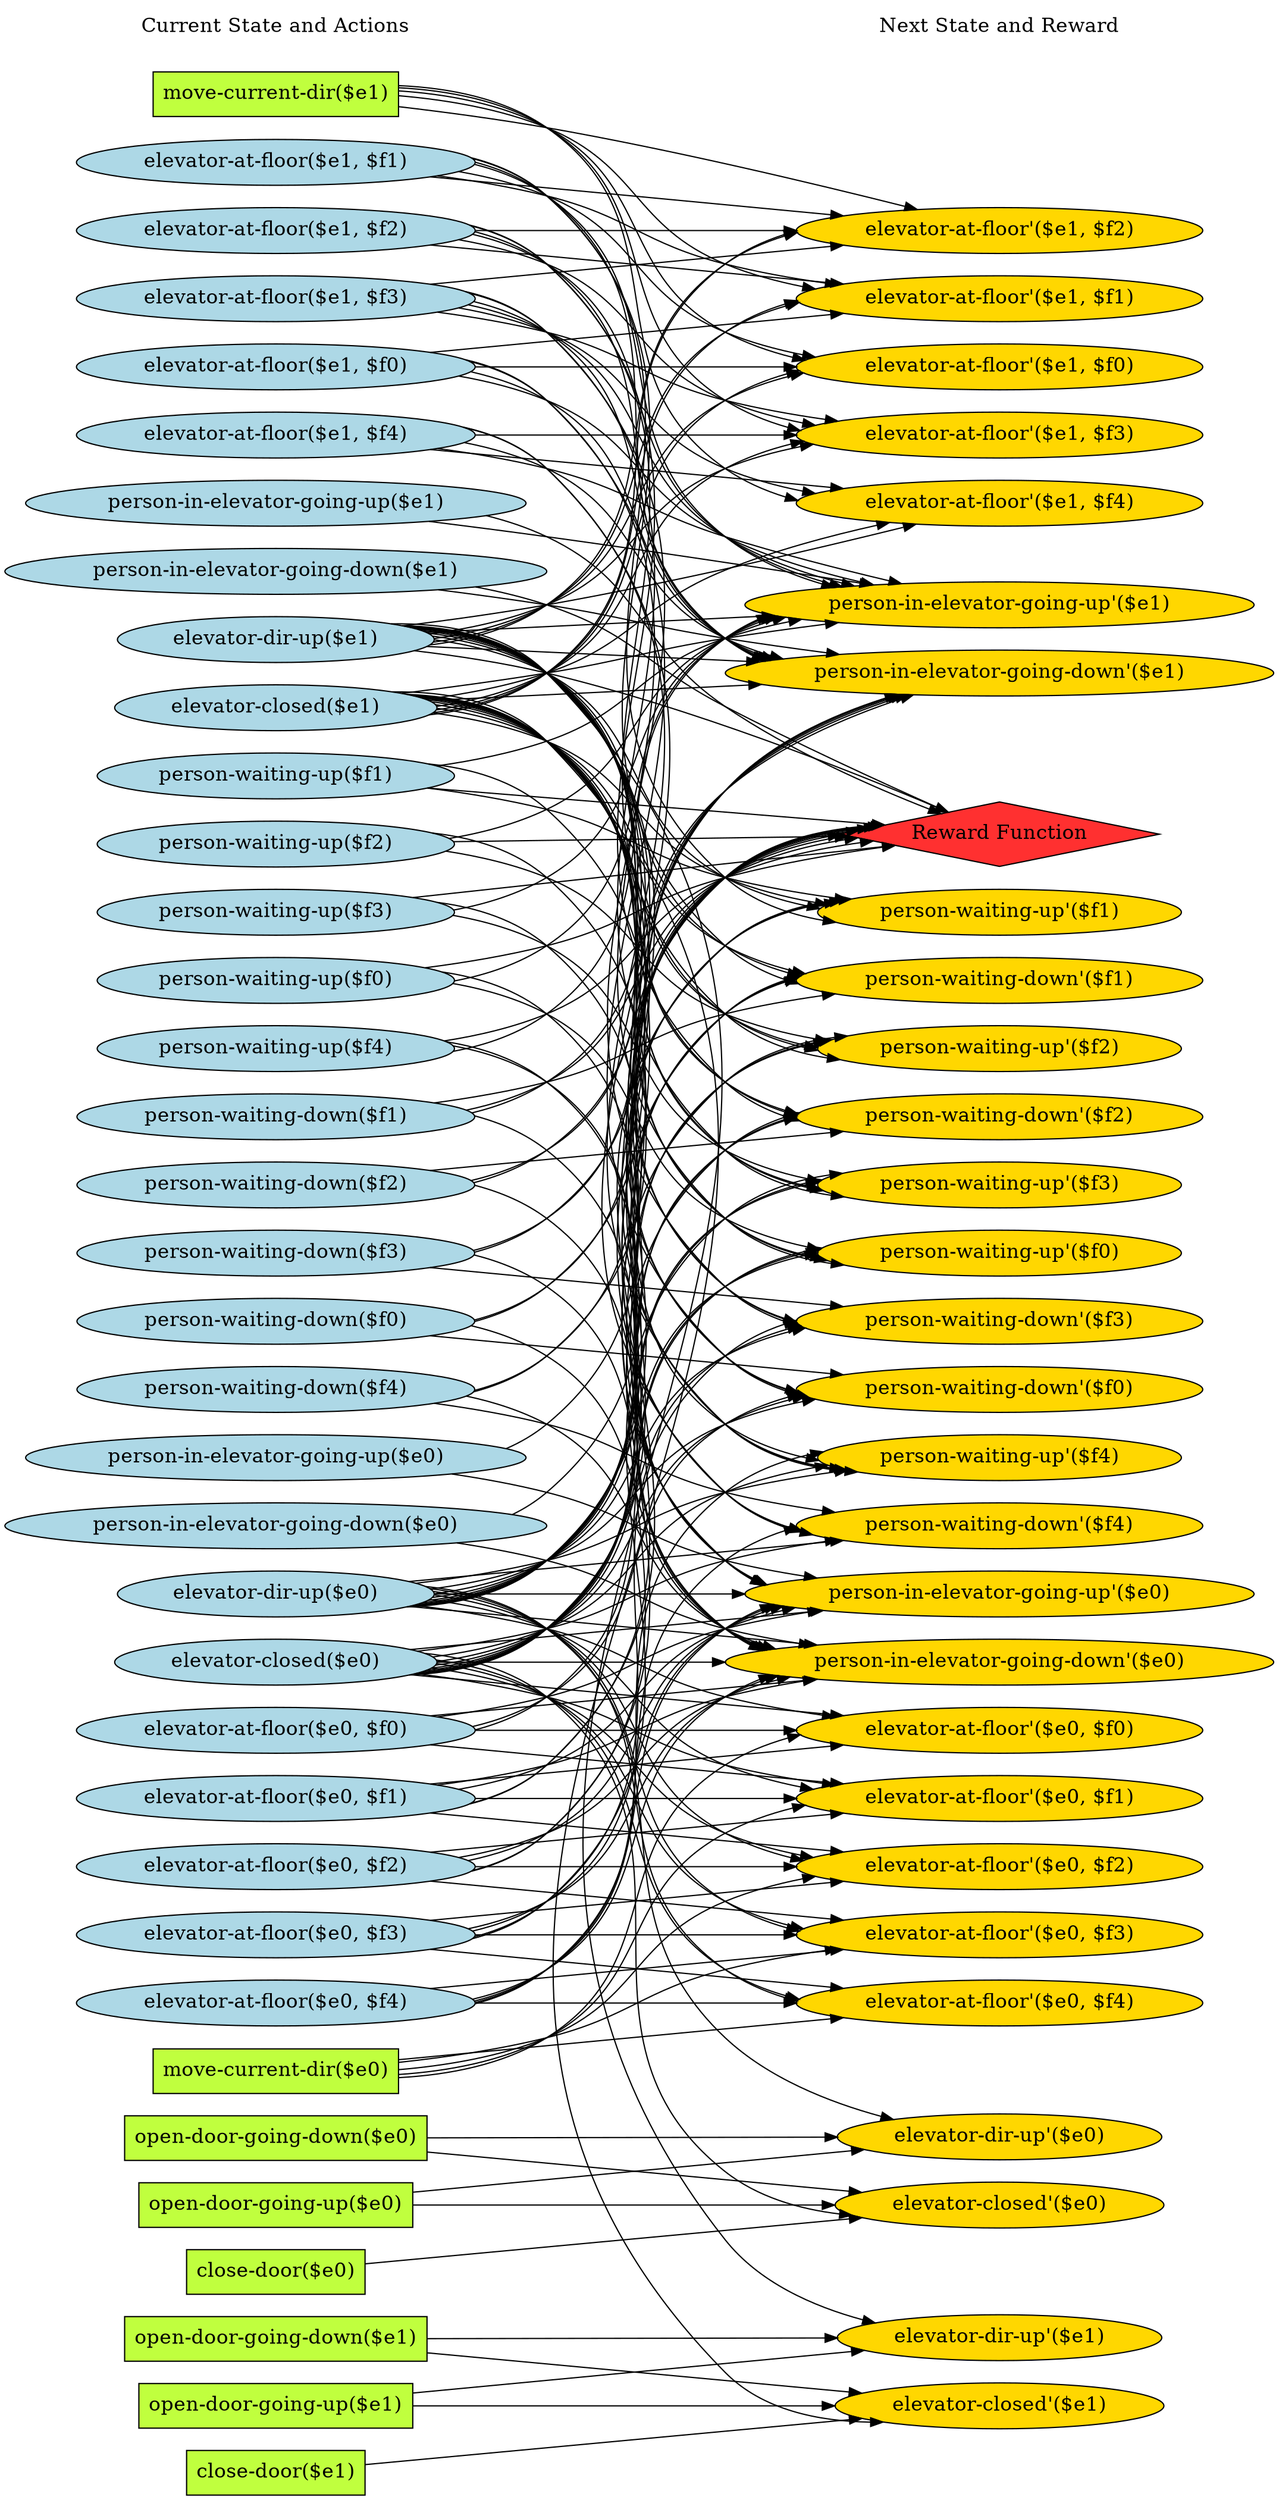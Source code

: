 digraph G {
	graph [bb="0,0,858.18,2007",
		fontname=Helvetica,
		fontsize=16,
		rankdir=LR,
		ranksep=2.00,
		ratio=auto,
		size=600
	];
	node [fontsize=16,
		label="\N"
	];
	{
		graph [rank=same];
		"elevator-at-floor($e1, $f3)"		 [color=black,
			fillcolor=lightblue,
			height=0.51069,
			pos="177.48,1771",
			shape=ellipse,
			style=filled,
			width=3.6141];
		"person-waiting-up($f0)"		 [color=black,
			fillcolor=lightblue,
			height=0.51069,
			pos="177.48,1221",
			shape=ellipse,
			style=filled,
			width=3.2802];
		"person-waiting-down($f1)"		 [color=black,
			fillcolor=lightblue,
			height=0.51069,
			pos="177.48,1111",
			shape=ellipse,
			style=filled,
			width=3.6534];
		"person-in-elevator-going-up($e1)"		 [color=black,
			fillcolor=lightblue,
			height=0.51069,
			pos="177.48,1606",
			shape=ellipse,
			style=filled,
			width=4.5569];
		"close-door($e1)"		 [color=black,
			fillcolor=olivedrab1,
			height=0.5,
			pos="177.48,18",
			shape=box,
			style=filled,
			width=1.6389];
		"elevator-at-floor($e0, $f1)"		 [color=black,
			fillcolor=lightblue,
			height=0.51069,
			pos="177.48,561",
			shape=ellipse,
			style=filled,
			width=3.6141];
		"person-waiting-up($f4)"		 [color=black,
			fillcolor=lightblue,
			height=0.51069,
			pos="177.48,1166",
			shape=ellipse,
			style=filled,
			width=3.2802];
		"elevator-at-floor($e1, $f2)"		 [color=black,
			fillcolor=lightblue,
			height=0.51069,
			pos="177.48,1826",
			shape=ellipse,
			style=filled,
			width=3.6141];
		"person-waiting-down($f4)"		 [color=black,
			fillcolor=lightblue,
			height=0.51069,
			pos="177.48,891",
			shape=ellipse,
			style=filled,
			width=3.6534];
		"person-waiting-down($f0)"		 [color=black,
			fillcolor=lightblue,
			height=0.51069,
			pos="177.48,946",
			shape=ellipse,
			style=filled,
			width=3.6534];
		"open-door-going-down($e1)"		 [color=black,
			fillcolor=olivedrab1,
			height=0.5,
			pos="177.48,126",
			shape=box,
			style=filled,
			width=2.7917];
		"person-in-elevator-going-down($e0)"		 [color=black,
			fillcolor=lightblue,
			height=0.51069,
			pos="177.48,781",
			shape=ellipse,
			style=filled,
			width=4.9301];
		"close-door($e0)"		 [color=black,
			fillcolor=olivedrab1,
			height=0.5,
			pos="177.48,180",
			shape=box,
			style=filled,
			width=1.6389];
		"elevator-at-floor($e0, $f0)"		 [color=black,
			fillcolor=lightblue,
			height=0.51069,
			pos="177.48,616",
			shape=ellipse,
			style=filled,
			width=3.6141];
		"elevator-at-floor($e0, $f4)"		 [color=black,
			fillcolor=lightblue,
			height=0.51069,
			pos="177.48,396",
			shape=ellipse,
			style=filled,
			width=3.6141];
		"person-waiting-up($f3)"		 [color=black,
			fillcolor=lightblue,
			height=0.51069,
			pos="177.48,1276",
			shape=ellipse,
			style=filled,
			width=3.2802];
		"elevator-at-floor($e1, $f1)"		 [color=black,
			fillcolor=lightblue,
			height=0.51069,
			pos="177.48,1881",
			shape=ellipse,
			style=filled,
			width=3.6141];
		"elevator-dir-up($e1)"		 [color=black,
			fillcolor=lightblue,
			height=0.51069,
			pos="177.48,1496",
			shape=ellipse,
			style=filled,
			width=2.8677];
		"person-waiting-down($f3)"		 [color=black,
			fillcolor=lightblue,
			height=0.51069,
			pos="177.48,1001",
			shape=ellipse,
			style=filled,
			width=3.6534];
		"Current State and Actions"		 [color=black,
			fillcolor=white,
			height=0.5,
			pos="177.48,1989",
			shape=plaintext,
			style=bold,
			width=2.5139];
		"move-current-dir($e1)"		 [color=black,
			fillcolor=olivedrab1,
			height=0.5,
			pos="177.48,1935",
			shape=box,
			style=filled,
			width=2.2222];
		"open-door-going-down($e0)"		 [color=black,
			fillcolor=olivedrab1,
			height=0.5,
			pos="177.48,288",
			shape=box,
			style=filled,
			width=2.7917];
		"person-in-elevator-going-down($e1)"		 [color=black,
			fillcolor=lightblue,
			height=0.51069,
			pos="177.48,1551",
			shape=ellipse,
			style=filled,
			width=4.9301];
		"elevator-closed($e0)"		 [color=black,
			fillcolor=lightblue,
			height=0.51069,
			pos="177.48,671",
			shape=ellipse,
			style=filled,
			width=2.8874];
		"open-door-going-up($e0)"		 [color=black,
			fillcolor=olivedrab1,
			height=0.5,
			pos="177.48,234",
			shape=box,
			style=filled,
			width=2.5278];
		"elevator-at-floor($e0, $f3)"		 [color=black,
			fillcolor=lightblue,
			height=0.51069,
			pos="177.48,451",
			shape=ellipse,
			style=filled,
			width=3.6141];
		"person-waiting-up($f2)"		 [color=black,
			fillcolor=lightblue,
			height=0.51069,
			pos="177.48,1331",
			shape=ellipse,
			style=filled,
			width=3.2802];
		"elevator-at-floor($e1, $f4)"		 [color=black,
			fillcolor=lightblue,
			height=0.51069,
			pos="177.48,1661",
			shape=ellipse,
			style=filled,
			width=3.6141];
		"person-waiting-down($f2)"		 [color=black,
			fillcolor=lightblue,
			height=0.51069,
			pos="177.48,1056",
			shape=ellipse,
			style=filled,
			width=3.6534];
		"elevator-dir-up($e0)"		 [color=black,
			fillcolor=lightblue,
			height=0.51069,
			pos="177.48,726",
			shape=ellipse,
			style=filled,
			width=2.8677];
		"move-current-dir($e0)"		 [color=black,
			fillcolor=olivedrab1,
			height=0.5,
			pos="177.48,342",
			shape=box,
			style=filled,
			width=2.2222];
		"elevator-at-floor($e1, $f0)"		 [color=black,
			fillcolor=lightblue,
			height=0.51069,
			pos="177.48,1716",
			shape=ellipse,
			style=filled,
			width=3.6141];
		"person-in-elevator-going-up($e0)"		 [color=black,
			fillcolor=lightblue,
			height=0.51069,
			pos="177.48,836",
			shape=ellipse,
			style=filled,
			width=4.5569];
		"open-door-going-up($e1)"		 [color=black,
			fillcolor=olivedrab1,
			height=0.5,
			pos="177.48,72",
			shape=box,
			style=filled,
			width=2.5278];
		"elevator-closed($e1)"		 [color=black,
			fillcolor=lightblue,
			height=0.51069,
			pos="177.48,1441",
			shape=ellipse,
			style=filled,
			width=2.8874];
		"elevator-at-floor($e0, $f2)"		 [color=black,
			fillcolor=lightblue,
			height=0.51069,
			pos="177.48,506",
			shape=ellipse,
			style=filled,
			width=3.6141];
		"person-waiting-up($f1)"		 [color=black,
			fillcolor=lightblue,
			height=0.51069,
			pos="177.48,1386",
			shape=ellipse,
			style=filled,
			width=3.2802];
	}
	{
		graph [rank=same];
		"elevator-at-floor'($e0, $f2)"		 [color=black,
			fillcolor=gold1,
			height=0.51069,
			pos="678.57,506",
			shape=ellipse,
			style=filled,
			width=3.673];
		"person-waiting-up'($f2)"		 [color=black,
			fillcolor=gold1,
			height=0.51069,
			pos="678.57,1166",
			shape=ellipse,
			style=filled,
			width=3.3391];
		"person-waiting-down'($f1)"		 [color=black,
			fillcolor=gold1,
			height=0.51069,
			pos="678.57,1221",
			shape=ellipse,
			style=filled,
			width=3.7123];
		"elevator-closed'($e0)"		 [color=black,
			fillcolor=gold1,
			height=0.51069,
			pos="678.57,234",
			shape=ellipse,
			style=filled,
			width=2.9463];
		"Next State and Reward"		 [color=black,
			fillcolor=white,
			height=0.5,
			pos="678.57,1989",
			shape=plaintext,
			style=bold,
			width=2.25];
		"Reward Function"		 [color=black,
			fillcolor=firebrick1,
			height=0.72222,
			pos="678.57,1338",
			shape=diamond,
			style=filled,
			width=3.5278];
		"elevator-at-floor'($e1, $f3)"		 [color=black,
			fillcolor=gold1,
			height=0.51069,
			pos="678.57,1661",
			shape=ellipse,
			style=filled,
			width=3.673];
		"person-in-elevator-going-down'($e1)"		 [color=black,
			fillcolor=gold1,
			height=0.51069,
			pos="678.57,1469",
			shape=ellipse,
			style=filled,
			width=4.989];
		"elevator-at-floor'($e0, $f1)"		 [color=black,
			fillcolor=gold1,
			height=0.51069,
			pos="678.57,561",
			shape=ellipse,
			style=filled,
			width=3.673];
		"person-waiting-down'($f2)"		 [color=black,
			fillcolor=gold1,
			height=0.51069,
			pos="678.57,1111",
			shape=ellipse,
			style=filled,
			width=3.7123];
		"person-waiting-up'($f1)"		 [color=black,
			fillcolor=gold1,
			height=0.51069,
			pos="678.57,1276",
			shape=ellipse,
			style=filled,
			width=3.3391];
		"elevator-dir-up'($e0)"		 [color=black,
			fillcolor=gold1,
			height=0.51069,
			pos="678.57,289",
			shape=ellipse,
			style=filled,
			width=2.9266];
		"elevator-closed'($e1)"		 [color=black,
			fillcolor=gold1,
			height=0.51069,
			pos="678.57,72",
			shape=ellipse,
			style=filled,
			width=2.9463];
		"person-in-elevator-going-up'($e0)"		 [color=black,
			fillcolor=gold1,
			height=0.51069,
			pos="678.57,726",
			shape=ellipse,
			style=filled,
			width=4.6158];
		"elevator-at-floor'($e1, $f0)"		 [color=black,
			fillcolor=gold1,
			height=0.51069,
			pos="678.57,1716",
			shape=ellipse,
			style=filled,
			width=3.673];
		"elevator-at-floor'($e1, $f4)"		 [color=black,
			fillcolor=gold1,
			height=0.51069,
			pos="678.57,1606",
			shape=ellipse,
			style=filled,
			width=3.673];
		"elevator-at-floor'($e0, $f0)"		 [color=black,
			fillcolor=gold1,
			height=0.51069,
			pos="678.57,616",
			shape=ellipse,
			style=filled,
			width=3.673];
		"elevator-at-floor'($e0, $f4)"		 [color=black,
			fillcolor=gold1,
			height=0.51069,
			pos="678.57,396",
			shape=ellipse,
			style=filled,
			width=3.673];
		"person-waiting-up'($f0)"		 [color=black,
			fillcolor=gold1,
			height=0.51069,
			pos="678.57,1001",
			shape=ellipse,
			style=filled,
			width=3.3391];
		"elevator-dir-up'($e1)"		 [color=black,
			fillcolor=gold1,
			height=0.51069,
			pos="678.57,127",
			shape=ellipse,
			style=filled,
			width=2.9266];
		"person-waiting-down'($f3)"		 [color=black,
			fillcolor=gold1,
			height=0.51069,
			pos="678.57,946",
			shape=ellipse,
			style=filled,
			width=3.7123];
		"person-waiting-up'($f4)"		 [color=black,
			fillcolor=gold1,
			height=0.51069,
			pos="678.57,836",
			shape=ellipse,
			style=filled,
			width=3.3391];
		"person-in-elevator-going-up'($e1)"		 [color=black,
			fillcolor=gold1,
			height=0.51069,
			pos="678.57,1524",
			shape=ellipse,
			style=filled,
			width=4.6158];
		"elevator-at-floor'($e1, $f1)"		 [color=black,
			fillcolor=gold1,
			height=0.51069,
			pos="678.57,1771",
			shape=ellipse,
			style=filled,
			width=3.673];
		"elevator-at-floor'($e0, $f3)"		 [color=black,
			fillcolor=gold1,
			height=0.51069,
			pos="678.57,451",
			shape=ellipse,
			style=filled,
			width=3.673];
		"person-waiting-down'($f0)"		 [color=black,
			fillcolor=gold1,
			height=0.51069,
			pos="678.57,891",
			shape=ellipse,
			style=filled,
			width=3.7123];
		"person-waiting-up'($f3)"		 [color=black,
			fillcolor=gold1,
			height=0.51069,
			pos="678.57,1056",
			shape=ellipse,
			style=filled,
			width=3.3391];
		"person-waiting-down'($f4)"		 [color=black,
			fillcolor=gold1,
			height=0.51069,
			pos="678.57,781",
			shape=ellipse,
			style=filled,
			width=3.7123];
		"elevator-at-floor'($e1, $f2)"		 [color=black,
			fillcolor=gold1,
			height=0.51069,
			pos="678.57,1826",
			shape=ellipse,
			style=filled,
			width=3.673];
		"person-in-elevator-going-down'($e0)"		 [color=black,
			fillcolor=gold1,
			height=0.51069,
			pos="678.57,671",
			shape=ellipse,
			style=filled,
			width=4.989];
	}
	"elevator-at-floor($e1, $f3)" -> "elevator-at-floor'($e1, $f3)"	 [color=black,
		pos="e,577.63,1673 276.77,1759 302.44,1754.9 329.92,1749.6 354.97,1743 421.06,1725.6 432.86,1706.4 498.97,1689 520.91,1683.2 544.71,1678.5 \
567.56,1674.6",
		style=solid];
	"elevator-at-floor($e1, $f3)" -> "person-in-elevator-going-down'($e1)"	 [color=black,
		pos="e,533.29,1479.9 302.48,1765.6 321.14,1760.9 339.34,1753.7 354.97,1743 459.58,1671.5 394.29,1568.4 498.97,1497 506.68,1491.7 515.01,\
1487.3 523.72,1483.6",
		style=solid];
	"elevator-at-floor($e1, $f3)" -> "elevator-at-floor'($e1, $f4)"	 [color=black,
		pos="e,563.75,1615.3 290.49,1761.7 312.42,1757.5 334.85,1751.6 354.97,1743 428.82,1711.5 425.09,1665.4 498.97,1634 516.19,1626.7 535.07,\
1621.3 553.91,1617.2",
		style=solid];
	"elevator-at-floor($e1, $f3)" -> "person-waiting-down'($f3)"	 [color=black,
		pos="e,545.31,947.72 307.41,1769.6 325.12,1764.3 341.74,1755.9 354.97,1743 604.23,1500.6 249.48,1216.2 498.97,974 509.49,963.79 522.12,\
956.37 535.74,951.06",
		style=solid];
	"elevator-at-floor($e1, $f3)" -> "person-in-elevator-going-up'($e1)"	 [color=black,
		pos="e,592.95,1539.9 297.12,1763.8 317.24,1759.3 337.31,1752.7 354.97,1743 439.92,1696.2 417.54,1631.7 498.97,1579 524.18,1562.7 554.52,\
1551 582.98,1542.7",
		style=solid];
	"elevator-at-floor($e1, $f3)" -> "person-waiting-up'($f3)"	 [color=black,
		pos="e,558.44,1054.7 307.07,1769.2 324.83,1764 341.54,1755.7 354.97,1743 572.99,1537.2 280.75,1289.6 498.97,1084 512.88,1070.9 530.27,\
1062.4 548.71,1057.2",
		style=solid];
	"elevator-at-floor($e1, $f3)" -> "elevator-at-floor'($e1, $f2)"	 [color=black,
		pos="e,574.22,1814.6 280.69,1782.3 363.12,1791.3 478.98,1804.1 564.24,1813.5",
		style=solid];
	"person-waiting-up($f0)" -> "Reward Function"	 [pos="e,606.1,1326.8 271.73,1232.2 298.81,1236.4 328.27,1242 354.97,1249 421.06,1266.4 433.21,1284.4 498.97,1303 530.24,1311.9 565.22,\
1319.3 595.88,1324.9"];
	"person-waiting-up($f0)" -> "person-in-elevator-going-up'($e0)"	 [color=black,
		pos="e,531.55,734.61 295.96,1220.5 317.46,1215.7 338.32,1207.2 354.97,1193 511.28,1059.8 342.53,887.02 498.97,754 506.08,747.95 513.95,\
742.93 522.31,738.78",
		style=solid];
	"person-waiting-up($f0)" -> "person-waiting-up'($f0)"	 [color=black,
		pos="e,564.09,1006.7 290.16,1215.2 312.58,1210.8 335.27,1203.9 354.97,1193 439.92,1146.2 413.98,1075.7 498.97,1029 515.83,1019.7 534.86,\
1013.3 554.05,1008.9",
		style=solid];
	"person-waiting-up($f0)" -> "person-in-elevator-going-up'($e1)"	 [color=black,
		pos="e,536.9,1514.4 293.76,1224.3 315.43,1229 336.92,1236.6 354.97,1249 459.83,1320.8 394.04,1424.3 498.97,1496 507.71,1502 517.24,1506.9 \
527.22,1510.8",
		style=solid];
	"person-waiting-down($f1)" -> "person-waiting-down'($f1)"	 [color=black,
		pos="e,577.17,1208.9 277.23,1123.1 302.77,1127.2 330.07,1132.4 354.97,1139 421.06,1156.4 432.86,1175.6 498.97,1193 520.78,1198.7 544.42,\
1203.5 567.15,1207.3",
		style=solid];
	"person-waiting-down($f1)" -> "Reward Function"	 [pos="e,583.54,1331.3 298.05,1118.5 317.86,1122.9 337.58,1129.4 354.97,1139 439.92,1185.8 414.88,1254.6 498.97,1303 521.46,1315.9 547.89,\
1324.2 573.43,1329.4"];
	"person-waiting-down($f1)" -> "person-in-elevator-going-down'($e1)"	 [color=black,
		pos="e,629.27,1451.2 302.74,1116.8 321.26,1121.5 339.35,1128.6 354.97,1139 456.56,1206.8 410.13,1289.2 498.97,1373 533.91,1406 582.34,\
1431.1 619.95,1447.3",
		style=solid];
	"person-waiting-down($f1)" -> "person-in-elevator-going-down'($e0)"	 [color=black,
		pos="e,528.85,681.31 306.43,1107.2 324.06,1102.2 340.91,1094.5 354.97,1083 496.16,967.73 357.67,814.14 498.97,699 505.3,693.84 512.19,\
689.44 519.45,685.7",
		style=solid];
	"person-in-elevator-going-up($e1)" -> "Reward Function"	 [pos="e,640.46,1356.4 307.57,1594.8 324,1590.7 340.21,1585.3 354.97,1578 433.96,1539.1 428.47,1494.7 498.97,1442 541.35,1410.3 594.19,\
1380.6 631.36,1361.1"];
	"person-in-elevator-going-up($e1)" -> "person-in-elevator-going-up'($e1)"	 [color=black,
		pos="e,586.87,1539.4 273.76,1591 300.08,1586.9 328.64,1582.3 354.97,1578 429.32,1565.9 513.24,1551.8 576.84,1541.1",
		style=solid];
	"close-door($e1)" -> "elevator-closed'($e1)"	 [color=black,
		pos="e,588.19,62.329 236.71,24.3 320.45,33.36 476.02,50.192 578.16,61.244",
		style=solid];
	"elevator-at-floor($e0, $f1)" -> "elevator-at-floor'($e0, $f2)"	 [color=black,
		pos="e,574.22,517.39 280.69,549.74 363.12,540.65 478.98,527.89 564.24,518.49",
		style=solid];
	"elevator-at-floor($e0, $f1)" -> "person-waiting-down'($f1)"	 [color=black,
		pos="e,545.85,1218.7 306.86,563 324.64,568.23 341.42,576.46 354.97,589 557.44,776.51 296.32,1005.7 498.97,1193 509.74,1203 522.52,1210.2 \
536.23,1215.4",
		style=solid];
	"elevator-at-floor($e0, $f1)" -> "elevator-at-floor'($e0, $f1)"	 [color=black,
		pos="e,546.33,561 307.66,561 377.73,561 464.44,561 536.3,561",
		style=solid];
	"elevator-at-floor($e0, $f1)" -> "person-waiting-up'($f1)"	 [color=black,
		pos="e,558.44,1277.3 307.07,562.77 324.83,568.04 341.54,576.33 354.97,589 572.99,794.78 280.75,1042.4 498.97,1248 512.88,1261.1 530.27,\
1269.6 548.71,1274.8",
		style=solid];
	"elevator-at-floor($e0, $f1)" -> "person-in-elevator-going-up'($e0)"	 [color=black,
		pos="e,550.96,714.12 290.49,570.3 312.42,574.46 334.85,580.43 354.97,589 428.82,620.45 425.09,666.62 498.97,698 512.23,703.63 526.48,\
708.15 540.93,711.76",
		style=solid];
	"elevator-at-floor($e0, $f1)" -> "elevator-at-floor'($e0, $f0)"	 [color=black,
		pos="e,574.22,604.61 280.69,572.26 363.12,581.35 478.98,594.11 564.24,603.51",
		style=solid];
	"elevator-at-floor($e0, $f1)" -> "person-in-elevator-going-down'($e0)"	 [color=black,
		pos="e,563.95,656.74 276.77,573 302.44,577.11 329.92,582.39 354.97,589 421.06,606.44 432.86,625.62 498.97,643 516.59,647.63 535.41,651.61 \
553.97,654.98",
		style=solid];
	"person-waiting-up($f4)" -> "Reward Function"	 [pos="e,592.92,1329.5 283.97,1174.1 307.95,1178.3 332.85,1184.6 354.97,1194 428.82,1225.5 425.7,1270.2 498.97,1303 525.04,1314.7 554.97,\
1322.5 582.78,1327.7"];
	"person-waiting-up($f4)" -> "person-in-elevator-going-up'($e0)"	 [color=black,
		pos="e,532.35,734.87 295.5,1165 317.03,1160.2 338.03,1151.8 354.97,1138 496.16,1022.7 357.67,869.14 498.97,754 506.29,748.03 514.37,743.08 \
522.91,738.98",
		style=solid];
	"person-waiting-up($f4)" -> "person-waiting-up'($f4)"	 [color=black,
		pos="e,559.55,838.71 294.65,1163.2 316.13,1158.5 337.32,1150.7 354.97,1138 466.76,1057.8 387.1,944.07 498.97,864 514,853.24 531.58,845.95 \
549.73,841.1",
		style=solid];
	"person-waiting-up($f4)" -> "person-in-elevator-going-up'($e1)"	 [color=black,
		pos="e,534.41,1514.7 295.05,1168.3 316.49,1173 337.57,1181 354.97,1194 474.1,1283 379.76,1407.1 498.97,1496 506.99,1502 515.78,1506.9 \
525.03,1510.9",
		style=solid];
	"elevator-at-floor($e1, $f2)" -> "person-waiting-up'($f2)"	 [color=black,
		pos="e,558.2,1165 306.86,1824 324.64,1818.8 341.42,1810.5 354.97,1798 557.44,1610.5 296.32,1381.3 498.97,1194 512.84,1181.2 530.06,1172.8 \
548.29,1167.6",
		style=solid];
	"elevator-at-floor($e1, $f2)" -> "elevator-at-floor'($e1, $f3)"	 [color=black,
		pos="e,563.75,1670.3 290.49,1816.7 312.42,1812.5 334.85,1806.6 354.97,1798 428.82,1766.5 425.09,1720.4 498.97,1689 516.19,1681.7 535.07,\
1676.3 553.91,1672.2",
		style=solid];
	"elevator-at-floor($e1, $f2)" -> "person-in-elevator-going-down'($e1)"	 [color=black,
		pos="e,530.86,1479.7 304.19,1821.5 322.43,1816.6 340.05,1809.1 354.97,1798 473.83,1709.3 380.02,1585.6 498.97,1497 506.01,1491.8 513.64,\
1487.3 521.66,1483.6",
		style=solid];
	"elevator-at-floor($e1, $f2)" -> "person-waiting-down'($f2)"	 [color=black,
		pos="e,545.64,1113.1 307.07,1824.2 324.83,1819 341.54,1810.7 354.97,1798 572.99,1592.2 280.75,1344.6 498.97,1139 509.64,1128.9 522.37,\
1121.6 536.04,1116.4",
		style=solid];
	"elevator-at-floor($e1, $f2)" -> "person-in-elevator-going-up'($e1)"	 [color=black,
		pos="e,586.05,1539.3 301.09,1820.1 320.12,1815.5 338.81,1808.4 354.97,1798 452.84,1734.8 405.81,1648.9 498.97,1579 521.5,1562.1 549.3,\
1550.3 576.19,1542.2",
		style=solid];
	"elevator-at-floor($e1, $f2)" -> "elevator-at-floor'($e1, $f1)"	 [color=black,
		pos="e,574.22,1782.4 280.69,1814.7 363.12,1805.7 478.98,1792.9 564.24,1783.5",
		style=solid];
	"elevator-at-floor($e1, $f2)" -> "elevator-at-floor'($e1, $f2)"	 [color=black,
		pos="e,546.33,1826 307.66,1826 377.73,1826 464.44,1826 536.3,1826",
		style=solid];
	"person-waiting-down($f4)" -> "Reward Function"	 [pos="e,568.67,1334.5 306.43,894.79 324.06,899.83 340.91,907.52 354.97,919 496.16,1034.3 359.88,1185.2 498.97,1303 515.9,1317.3 536.99,\
1326.5 558.68,1332.1"];
	"person-waiting-down($f4)" -> "person-in-elevator-going-down'($e1)"	 [color=black,
		pos="e,621.01,1451.4 307.42,894.28 324.81,899.41 341.33,907.26 354.97,919 515.43,1057.1 363.84,1210.1 498.97,1373 528.18,1408.2 573.77,\
1432.4 611.58,1447.7",
		style=solid];
	"person-waiting-down($f4)" -> "person-waiting-down'($f4)"	 [color=black,
		pos="e,577.17,793.08 277.23,878.92 302.77,874.82 330.07,869.57 354.97,863 421.06,845.56 432.86,826.38 498.97,809 520.78,803.26 544.42,\
798.54 567.15,794.72",
		style=solid];
	"person-waiting-down($f4)" -> "person-in-elevator-going-down'($e0)"	 [color=black,
		pos="e,539.27,682.7 298.05,883.55 317.86,879.13 337.58,872.58 354.97,863 439.92,816.17 413.98,745.75 498.97,699 508.55,693.73 518.83,\
689.38 529.44,685.79",
		style=solid];
	"person-waiting-down($f0)" -> "Reward Function"	 [pos="e,570.68,1334 305.43,950.34 323.3,955.29 340.48,962.81 354.97,974 481.28,1071.6 374.44,1203.1 498.97,1303 516.68,1317.2 538.53,1326.2 \
560.79,1331.8"];
	"person-waiting-down($f0)" -> "person-in-elevator-going-down'($e1)"	 [color=black,
		pos="e,622.71,1451.5 306.56,949.63 324.17,954.69 340.98,962.44 354.97,974 500.26,1094.1 375.8,1230.3 498.97,1373 529.18,1408 575.42,1432.4 \
613.28,1447.8",
		style=solid];
	"person-waiting-down($f0)" -> "person-waiting-down'($f0)"	 [color=black,
		pos="e,573.61,902.46 281.29,934.67 363.5,925.61 478.66,912.92 563.66,903.55",
		style=solid];
	"person-waiting-down($f0)" -> "person-in-elevator-going-down'($e0)"	 [color=black,
		pos="e,534.59,682.17 302.01,939.88 320.73,935.23 339.07,928.26 354.97,918 452.84,854.82 401.04,762.09 498.97,699 507.09,693.76 515.85,\
689.38 524.97,685.73",
		style=solid];
	"open-door-going-down($e1)" -> "elevator-closed'($e1)"	 [color=black,
		pos="e,588,81.692 278.28,115.2 365.3,105.79 490.86,92.202 577.85,82.789",
		style=solid];
	"open-door-going-down($e1)" -> "elevator-dir-up'($e1)"	 [color=black,
		pos="e,573.22,126.79 278.28,126.2 360.51,126.36 477.16,126.6 563.15,126.77",
		style=solid];
	"person-in-elevator-going-down($e0)" -> "Reward Function"	 [pos="e,565.46,1335 326.91,791.14 337.07,795.76 346.59,801.62 354.97,809 526.56,960.18 330.14,1148.7 498.97,1303 514.78,1317.4 534.73,\
1326.7 555.53,1332.5"];
	"person-in-elevator-going-down($e0)" -> "person-in-elevator-going-down'($e0)"	 [color=black,
		pos="e,563.95,685.26 290.29,766.75 311.91,763.01 334.27,758.46 354.97,753 421.06,735.56 432.86,716.38 498.97,699 516.59,694.37 535.41,\
690.39 553.97,687.02",
		style=solid];
	"close-door($e0)" -> "elevator-closed'($e0)"	 [color=black,
		pos="e,588.19,224.33 236.71,186.3 320.45,195.36 476.02,212.19 578.16,223.24",
		style=solid];
	"elevator-at-floor($e0, $f0)" -> "elevator-at-floor'($e0, $f1)"	 [color=black,
		pos="e,574.22,572.39 280.69,604.74 363.12,595.65 478.98,582.89 564.24,573.49",
		style=solid];
	"elevator-at-floor($e0, $f0)" -> "person-in-elevator-going-up'($e0)"	 [color=black,
		pos="e,567.28,712.31 276.77,628 302.44,632.11 329.92,637.39 354.97,644 421.06,661.44 432.86,680.62 498.97,698 517.66,702.92 537.7,707.09 \
557.36,710.59",
		style=solid];
	"elevator-at-floor($e0, $f0)" -> "elevator-at-floor'($e0, $f0)"	 [color=black,
		pos="e,546.33,616 307.66,616 377.73,616 464.44,616 536.3,616",
		style=solid];
	"elevator-at-floor($e0, $f0)" -> "person-waiting-up'($f0)"	 [color=black,
		pos="e,558.82,999.28 304.53,620.09 322.72,625.04 340.24,632.62 354.97,644 481.28,741.58 372.57,875.53 498.97,973 513.54,984.24 530.81,\
991.8 548.78,996.77",
		style=solid];
	"elevator-at-floor($e0, $f0)" -> "person-waiting-down'($f0)"	 [color=black,
		pos="e,552.11,884.95 301.09,621.9 320.12,626.55 338.81,633.57 354.97,644 452.84,707.18 401.04,799.91 498.97,863 512.06,871.44 526.79,\
877.65 542.03,882.2",
		style=solid];
	"elevator-at-floor($e0, $f0)" -> "person-in-elevator-going-down'($e0)"	 [color=black,
		pos="e,555.69,657.57 280.69,627.26 357.28,635.7 462.73,647.32 545.69,656.47",
		style=solid];
	"elevator-at-floor($e0, $f4)" -> "person-in-elevator-going-up'($e0)"	 [color=black,
		pos="e,535.64,716.58 303.37,400.91 321.82,405.73 339.72,413.06 354.97,424 466.76,504.17 387.1,617.93 498.97,698 507.38,704.02 516.59,\
708.96 526.25,712.99",
		style=solid];
	"elevator-at-floor($e0, $f4)" -> "elevator-at-floor'($e0, $f4)"	 [color=black,
		pos="e,546.33,396 307.66,396 377.73,396 464.44,396 536.3,396",
		style=solid];
	"elevator-at-floor($e0, $f4)" -> "person-waiting-up'($f4)"	 [color=black,
		pos="e,558.24,835.01 305.53,399.53 323.48,404.57 340.67,412.33 354.97,424 496.16,539.27 357.67,692.86 498.97,808 513.24,819.63 530.34,\
827.4 548.23,832.47",
		style=solid];
	"elevator-at-floor($e0, $f4)" -> "elevator-at-floor'($e0, $f3)"	 [color=black,
		pos="e,574.22,439.61 280.69,407.26 363.12,416.35 478.98,429.11 564.24,438.51",
		style=solid];
	"elevator-at-floor($e0, $f4)" -> "person-waiting-down'($f4)"	 [color=black,
		pos="e,548.19,776.61 304.53,400.09 322.72,405.04 340.24,412.62 354.97,424 481.28,521.58 372.57,655.53 498.97,753 510.68,762.03 524.13,\
768.69 538.29,773.54",
		style=solid];
	"elevator-at-floor($e0, $f4)" -> "person-in-elevator-going-down'($e0)"	 [color=black,
		pos="e,534.59,659.83 301.09,401.9 320.12,406.55 338.81,413.57 354.97,424 452.84,487.18 401.04,579.91 498.97,643 507.09,648.24 515.85,\
652.62 524.97,656.27",
		style=solid];
	"person-waiting-up($f3)" -> "Reward Function"	 [pos="e,599.02,1328.2 270.32,1287.4 361.13,1298.7 499.16,1315.8 588.87,1327"];
	"person-waiting-up($f3)" -> "person-in-elevator-going-up'($e0)"	 [color=black,
		pos="e,530.82,734.46 295.88,1276.1 317.51,1271.2 338.44,1262.6 354.97,1248 526.56,1096.8 327.24,905.03 498.97,754 505.82,747.98 513.41,\
742.96 521.5,738.8",
		style=solid];
	"person-waiting-up($f3)" -> "person-in-elevator-going-up'($e1)"	 [color=black,
		pos="e,540.1,1513.7 291.75,1280.8 313.82,1285.3 335.97,1292.6 354.97,1304 446.33,1359.1 407.56,1441 498.97,1496 508.75,1501.9 519.35,\
1506.7 530.34,1510.5",
		style=solid];
	"person-waiting-up($f3)" -> "person-waiting-up'($f3)"	 [color=black,
		pos="e,564.09,1061.7 290.16,1270.2 312.58,1265.8 335.27,1258.9 354.97,1248 439.92,1201.2 413.98,1130.7 498.97,1084 515.83,1074.7 534.86,\
1068.3 554.05,1063.9",
		style=solid];
	"elevator-at-floor($e1, $f1)" -> "person-waiting-down'($f1)"	 [color=black,
		pos="e,545.85,1223.3 306.86,1879 324.64,1873.8 341.42,1865.5 354.97,1853 557.44,1665.5 296.32,1436.3 498.97,1249 509.74,1239 522.52,1231.8 \
536.23,1226.6",
		style=solid];
	"elevator-at-floor($e1, $f1)" -> "person-in-elevator-going-down'($e1)"	 [color=black,
		pos="e,529.49,1479.4 305.26,1877.1 323.26,1872.2 340.52,1864.5 354.97,1853 488.55,1746.8 365.29,1603.1 498.97,1497 505.45,1491.9 512.49,\
1487.5 519.91,1483.7",
		style=solid];
	"elevator-at-floor($e1, $f1)" -> "person-waiting-up'($f1)"	 [color=black,
		pos="e,558.5,1274.6 306.62,1878.7 324.43,1873.5 341.29,1865.4 354.97,1853 542.24,1683.4 311.08,1472 498.97,1303 513,1290.4 530.31,1282.2 \
548.57,1277.1",
		style=solid];
	"elevator-at-floor($e1, $f1)" -> "elevator-at-floor'($e1, $f0)"	 [color=black,
		pos="e,563.75,1725.3 290.49,1871.7 312.42,1867.5 334.85,1861.6 354.97,1853 428.82,1821.5 425.09,1775.4 498.97,1744 516.19,1736.7 535.07,\
1731.3 553.91,1727.2",
		style=solid];
	"elevator-at-floor($e1, $f1)" -> "person-in-elevator-going-up'($e1)"	 [color=black,
		pos="e,581.25,1538.9 303.37,1876.1 321.82,1871.3 339.72,1863.9 354.97,1853 466.76,1772.8 393.11,1666.9 498.97,1579 519.67,1561.8 545.69,\
1550 571.42,1541.9",
		style=solid];
	"elevator-at-floor($e1, $f1)" -> "elevator-at-floor'($e1, $f1)"	 [color=black,
		pos="e,577.63,1783 276.77,1869 302.44,1864.9 329.92,1859.6 354.97,1853 421.06,1835.6 432.86,1816.4 498.97,1799 520.91,1793.2 544.71,1788.5 \
567.56,1784.6",
		style=solid];
	"elevator-at-floor($e1, $f1)" -> "elevator-at-floor'($e1, $f2)"	 [color=black,
		pos="e,574.22,1837.4 280.69,1869.7 363.12,1860.7 478.98,1847.9 564.24,1838.5",
		style=solid];
	"elevator-dir-up($e1)" -> "person-waiting-up'($f2)"	 [color=black,
		pos="e,559.55,1168.7 280.84,1495.8 306.88,1491.6 333.54,1483.4 354.97,1468 466.76,1387.8 387.1,1274.1 498.97,1194 514,1183.2 531.58,1175.9 \
549.73,1171.1",
		style=solid];
	"elevator-dir-up($e1)" -> "person-waiting-down'($f1)"	 [color=black,
		pos="e,552.11,1227.1 280.32,1494.3 306.23,1490.1 332.94,1482.2 354.97,1468 452.84,1404.8 401.04,1312.1 498.97,1249 512.06,1240.6 526.79,\
1234.3 542.03,1229.8",
		style=solid];
	"elevator-dir-up($e1)" -> "Reward Function"	 [pos="e,640.3,1356.3 265.04,1486.2 293.94,1481.9 326.12,1476 354.97,1468 456.54,1439.9 569.57,1389.7 631.22,1360.6"];
	"elevator-dir-up($e1)" -> "elevator-at-floor'($e1, $f3)"	 [color=black,
		pos="e,563.75,1651.7 274.29,1502.5 301.15,1506.7 329.85,1513.3 354.97,1524 428.82,1555.5 425.09,1601.6 498.97,1633 516.19,1640.3 535.07,\
1645.7 553.91,1649.8",
		style=solid];
	"elevator-dir-up($e1)" -> "person-in-elevator-going-down'($e1)"	 [color=black,
		pos="e,519.39,1477.6 276.49,1490.7 342.65,1487.1 431.67,1482.3 509.04,1478.1",
		style=solid];
	"elevator-dir-up($e1)" -> "person-waiting-down'($f2)"	 [color=black,
		pos="e,548.19,1115.4 280.67,1496.9 307.01,1492.8 333.85,1484.3 354.97,1468 481.28,1370.4 372.57,1236.5 498.97,1139 510.68,1130 524.13,\
1123.3 538.29,1118.5",
		style=solid];
	"elevator-dir-up($e1)" -> "person-waiting-up'($f1)"	 [color=black,
		pos="e,563.15,1281.1 278.63,1492.3 304.69,1488.1 331.89,1480.8 354.97,1468 440.14,1420.9 413.63,1349.8 498.97,1303 515.59,1293.9 534.33,\
1287.6 553.25,1283.2",
		style=solid];
	"elevator-dir-up($e1)" -> "elevator-at-floor'($e1, $f0)"	 [color=black,
		pos="e,556.58,1708.7 278.61,1499.7 304.66,1503.9 331.87,1511.3 354.97,1524 439.92,1570.8 413.98,1641.3 498.97,1688 513.68,1696.1 530.04,\
1702 546.73,1706.3",
		style=solid];
	"elevator-dir-up($e1)" -> "elevator-at-floor'($e1, $f4)"	 [color=black,
		pos="e,619.37,1589.5 259.6,1507.3 289.66,1511.9 323.97,1517.6 354.97,1524 443.66,1542.3 544.65,1568.9 609.65,1586.8",
		style=solid];
	"elevator-dir-up($e1)" -> "person-waiting-up'($f0)"	 [color=black,
		pos="e,558.23,1001.3 279.89,1498.5 306.84,1494.5 334.19,1485.7 354.97,1468 511.28,1334.8 342.53,1162 498.97,1029 513.09,1017 530.2,1009 \
548.17,1003.9",
		style=solid];
	"elevator-dir-up($e1)" -> "elevator-dir-up'($e1)"	 [color=black,
		pos="e,607.53,140.68 274.99,1502.1 304.41,1498.8 334.37,1489.5 354.97,1468 745.04,1060.5 165.87,662.24 498.97,207 522.44,174.92 561.77,\
155.45 597.55,143.77",
		style=solid];
	"elevator-dir-up($e1)" -> "person-waiting-down'($f3)"	 [color=black,
		pos="e,546.4,948.9 279.36,1499.1 306.61,1495.2 334.25,1486.3 354.97,1468 526.56,1316.8 327.24,1125 498.97,974 509.98,964.32 522.92,957.23 \
536.72,952.13",
		style=solid];
	"elevator-dir-up($e1)" -> "person-waiting-up'($f4)"	 [color=black,
		pos="e,558.2,835.03 278.57,1499.9 306.28,1496.2 334.37,1487.1 354.97,1468 557.44,1280.5 296.32,1051.3 498.97,864 512.84,851.18 530.06,\
842.84 548.29,837.58",
		style=solid];
	"elevator-dir-up($e1)" -> "person-in-elevator-going-up'($e1)"	 [color=black,
		pos="e,529.92,1515.7 276.19,1501.5 345.46,1505.4 439.89,1510.7 519.76,1515.1",
		style=solid];
	"elevator-dir-up($e1)" -> "elevator-at-floor'($e1, $f1)"	 [color=black,
		pos="e,553.04,1765.2 280.32,1497.7 306.23,1501.9 332.94,1509.8 354.97,1524 452.84,1587.2 401.04,1679.9 498.97,1743 512.41,1751.7 527.57,\
1758 543.23,1762.5",
		style=solid];
	"elevator-dir-up($e1)" -> "person-waiting-down'($f0)"	 [color=black,
		pos="e,546.1,893.57 278.76,1499.6 306.31,1495.8 334.27,1486.7 354.97,1468 541.96,1298.7 311.82,1088.1 498.97,919 509.85,909.17 522.7,\
901.99 536.45,896.83",
		style=solid];
	"elevator-dir-up($e1)" -> "person-waiting-up'($f3)"	 [color=black,
		pos="e,558.24,1057 280.34,1497.8 306.98,1493.8 334.06,1485.1 354.97,1468 496.16,1352.7 357.67,1199.1 498.97,1084 513.24,1072.4 530.34,\
1064.6 548.23,1059.5",
		style=solid];
	"elevator-dir-up($e1)" -> "person-waiting-down'($f4)"	 [color=black,
		pos="e,545.64,783.08 277.88,1500.3 305.89,1496.6 334.32,1487.5 354.97,1468 572.99,1262.2 280.75,1014.6 498.97,809 509.64,798.95 522.37,\
791.63 536.04,786.38",
		style=solid];
	"elevator-dir-up($e1)" -> "elevator-at-floor'($e1, $f2)"	 [color=black,
		pos="e,550.73,1821.2 280.84,1496.2 306.88,1500.4 333.54,1508.6 354.97,1524 466.76,1604.2 387.1,1717.9 498.97,1798 511.53,1807 525.86,\
1813.6 540.82,1818.3",
		style=solid];
	"person-waiting-down($f3)" -> "Reward Function"	 [pos="e,573.33,1333.4 304.29,1006.2 322.41,1011 339.97,1018.2 354.97,1029 466.76,1109.2 388.64,1220.8 498.97,1303 517.7,1317 540.52,1325.8 \
563.49,1331.2"];
	"person-waiting-down($f3)" -> "person-in-elevator-going-down'($e1)"	 [color=black,
		pos="e,624.08,1451.3 306.05,1005.3 323.73,1010.2 340.7,1017.8 354.97,1029 485.31,1131.4 387.57,1250.3 498.97,1373 530.27,1407.5 576.91,\
1432 614.68,1447.6",
		style=solid];
	"person-waiting-down($f3)" -> "person-waiting-down'($f3)"	 [color=black,
		pos="e,573.61,957.46 281.29,989.67 363.5,980.61 478.66,967.92 563.66,958.55",
		style=solid];
	"person-waiting-down($f3)" -> "person-in-elevator-going-down'($e0)"	 [color=black,
		pos="e,532.04,681.72 304.29,995.85 322.41,991.03 339.97,983.76 354.97,973 466.76,892.83 387.1,779.07 498.97,699 506.29,693.76 514.22,\
689.34 522.52,685.62",
		style=solid];
	"Current State and Actions" -> "Next State and Reward"	 [color=black,
		pos="e,597.46,1989 268,1989 358.21,1989 496.69,1989 587.21,1989",
		style=invis];
	"move-current-dir($e1)" -> "elevator-at-floor'($e1, $f3)"	 [color=black,
		pos="e,553.04,1666.8 257.66,1936.6 289.98,1933.9 326.4,1926.3 354.97,1908 453.01,1845.1 401.04,1752.1 498.97,1689 512.41,1680.3 527.57,\
1674 543.23,1669.5",
		style=solid];
	"move-current-dir($e1)" -> "elevator-at-floor'($e1, $f0)"	 [color=black,
		pos="e,556.58,1723.3 257.8,1934.5 289.61,1931.4 325.61,1924.1 354.97,1908 440.04,1861.4 413.98,1790.7 498.97,1744 513.68,1735.9 530.04,\
1730 546.73,1725.7",
		style=solid];
	"move-current-dir($e1)" -> "elevator-at-floor'($e1, $f4)"	 [color=black,
		pos="e,550.73,1610.8 257.68,1938 290.38,1935.6 327.08,1927.9 354.97,1908 466.98,1828.1 387.1,1714.1 498.97,1634 511.53,1625 525.86,1618.4 \
540.82,1613.7",
		style=solid];
	"move-current-dir($e1)" -> "elevator-at-floor'($e1, $f1)"	 [color=black,
		pos="e,563.75,1780.3 257.64,1931.3 288.91,1927.7 324.56,1920.9 354.97,1908 428.9,1876.8 425.09,1830.4 498.97,1799 516.19,1791.7 535.07,\
1786.3 553.91,1782.2",
		style=solid];
	"move-current-dir($e1)" -> "elevator-at-floor'($e1, $f2)"	 [color=black,
		pos="e,619.68,1842.5 257.84,1924.5 288.33,1920.1 323.38,1914.4 354.97,1908 443.85,1889.9 545,1863.2 609.97,1845.2",
		style=solid];
	"open-door-going-down($e0)" -> "elevator-closed'($e0)"	 [color=black,
		pos="e,588,243.69 278.28,277.2 365.3,267.79 490.86,254.2 577.85,244.79",
		style=solid];
	"open-door-going-down($e0)" -> "elevator-dir-up'($e0)"	 [color=black,
		pos="e,573.22,288.79 278.28,288.2 360.51,288.36 477.16,288.6 563.15,288.77",
		style=solid];
	"person-in-elevator-going-down($e1)" -> "Reward Function"	 [pos="e,644.6,1357.1 300.03,1537.7 318.71,1533.9 337.56,1529.1 354.97,1523 362.48,1520.3 550.43,1411.7 635.92,1362.1"];
	"person-in-elevator-going-down($e1)" -> "person-in-elevator-going-down'($e1)"	 [color=black,
		pos="e,577.38,1484.3 277.02,1535.7 302.44,1531.7 329.73,1527.3 354.97,1523 419.09,1512.1 434.84,1507.8 498.97,1497 521.07,1493.3 544.75,\
1489.4 567.4,1485.9",
		style=solid];
	"elevator-closed($e0)" -> "elevator-at-floor'($e0, $f2)"	 [color=black,
		pos="e,563.75,515.26 274.75,664.4 301.47,660.27 329.99,653.64 354.97,643 428.82,611.55 425.09,565.38 498.97,534 516.19,526.68 535.07,\
521.26 553.91,517.24",
		style=solid];
	"elevator-closed($e0)" -> "person-waiting-up'($f2)"	 [color=black,
		pos="e,558.23,1165.7 280.81,668.61 307.46,672.66 334.42,681.5 354.97,699 511.28,832.16 342.53,1005 498.97,1138 513.09,1150 530.2,1158 \
548.17,1163.1",
		style=solid];
	"elevator-closed($e0)" -> "person-waiting-down'($f1)"	 [color=black,
		pos="e,546.4,1218.1 280.28,668.03 307.23,672 334.48,680.95 354.97,699 526.56,850.18 327.24,1042 498.97,1193 509.98,1202.7 522.92,1209.8 \
536.72,1214.9",
		style=solid];
	"elevator-closed($e0)" -> "elevator-closed'($e0)"	 [color=black,
		pos="e,572.67,232.27 281.23,672.64 307.57,668.53 334.28,659.85 354.97,643 495.34,528.7 358.49,376.17 498.97,262 517.08,247.28 539.75,\
238.75 562.79,234.05",
		style=solid];
	"elevator-closed($e0)" -> "elevator-at-floor'($e0, $f1)"	 [color=black,
		pos="e,577.63,573 264.48,660.9 293.49,656.56 325.87,650.68 354.97,643 421.06,625.56 432.86,606.38 498.97,589 520.91,583.23 544.71,578.48 \
567.56,574.65",
		style=solid];
	"elevator-closed($e0)" -> "person-waiting-down'($f2)"	 [color=black,
		pos="e,547.64,1107.3 281.26,669.32 307.6,673.43 334.3,682.13 354.97,699 496.16,814.27 357.67,967.86 498.97,1083 510.43,1092.3 523.73,\
1099.2 537.8,1104.2",
		style=solid];
	"elevator-closed($e0)" -> "person-waiting-up'($f1)"	 [color=black,
		pos="e,558,1276.6 279.68,667.54 306.93,671.44 334.5,680.47 354.97,699 541.96,868.31 311.82,1078.9 498.97,1248 512.88,1260.6 530.03,1268.8 \
548.15,1274",
		style=solid];
	"elevator-closed($e0)" -> "person-in-elevator-going-up'($e0)"	 [color=black,
		pos="e,560.12,713.06 265.99,680.64 344.59,689.31 460.99,702.13 549.96,711.94",
		style=solid];
	"elevator-closed($e0)" -> "elevator-at-floor'($e0, $f0)"	 [color=black,
		pos="e,574.19,627.39 265.99,661.36 348.85,652.23 473.7,638.47 564.16,628.5",
		style=solid];
	"elevator-closed($e0)" -> "elevator-at-floor'($e0, $f4)"	 [color=black,
		pos="e,553.04,401.82 281.24,669.13 306.86,664.91 333.2,657.05 354.97,643 452.84,579.82 401.04,487.09 498.97,424 512.41,415.34 527.57,\
409.02 543.23,404.45",
		style=solid];
	"elevator-closed($e0)" -> "person-waiting-up'($f0)"	 [color=black,
		pos="e,559.55,998.29 281.75,671.37 307.51,675.58 333.79,683.81 354.97,699 466.76,779.17 387.1,892.93 498.97,973 514,983.76 531.58,991.05 \
549.73,995.9",
		style=solid];
	"elevator-closed($e0)" -> "person-waiting-down'($f3)"	 [color=black,
		pos="e,552.11,939.95 281.24,672.87 306.86,677.09 333.2,684.95 354.97,699 452.84,762.18 401.04,854.91 498.97,918 512.06,926.44 526.79,\
932.65 542.03,937.2",
		style=solid];
	"elevator-closed($e0)" -> "person-waiting-up'($f4)"	 [color=black,
		pos="e,570.35,827.94 274.75,677.6 301.47,681.73 329.99,688.36 354.97,699 428.82,730.45 425.09,776.62 498.97,808 518.17,816.16 539.44,\
821.97 560.42,826.1",
		style=solid];
	"elevator-closed($e0)" -> "elevator-at-floor'($e0, $f3)"	 [color=black,
		pos="e,556.58,458.29 279.53,667.1 305.3,662.92 332.15,655.58 354.97,643 439.92,596.17 413.98,525.75 498.97,479 513.68,470.91 530.04,464.97 \
546.73,460.65",
		style=solid];
	"elevator-closed($e0)" -> "person-waiting-down'($f0)"	 [color=black,
		pos="e,556.11,883.61 279.53,674.9 305.3,679.08 332.15,686.42 354.97,699 439.92,745.83 413.98,816.25 498.97,863 513.57,871.03 529.79,876.93 \
546.34,881.25",
		style=solid];
	"elevator-closed($e0)" -> "person-waiting-up'($f3)"	 [color=black,
		pos="e,558.82,1054.3 281.59,670.21 307.63,674.38 334.1,682.88 354.97,699 481.28,796.58 372.57,930.53 498.97,1028 513.54,1039.2 530.81,\
1046.8 548.78,1051.8",
		style=solid];
	"elevator-closed($e0)" -> "person-waiting-down'($f4)"	 [color=black,
		pos="e,577.17,768.92 264.48,681.1 293.49,685.44 325.87,691.32 354.97,699 421.06,716.44 432.86,735.62 498.97,753 520.78,758.74 544.42,\
763.46 567.15,767.28",
		style=solid];
	"elevator-closed($e0)" -> "person-in-elevator-going-down'($e0)"	 [color=black,
		pos="e,498.87,671 281.59,671 341.31,671 418.34,671 488.56,671",
		style=solid];
	"open-door-going-up($e0)" -> "elevator-closed'($e0)"	 [color=black,
		pos="e,572.18,234 268.58,234 350.76,234 472.66,234 562,234",
		style=solid];
	"open-door-going-up($e0)" -> "elevator-dir-up'($e0)"	 [color=black,
		pos="e,589.02,279.24 268.58,243.93 356.13,253.58 488.73,268.19 579.04,278.14",
		style=solid];
	"elevator-at-floor($e0, $f3)" -> "elevator-at-floor'($e0, $f2)"	 [color=black,
		pos="e,574.22,494.61 280.69,462.26 363.12,471.35 478.98,484.11 564.24,493.51",
		style=solid];
	"elevator-at-floor($e0, $f3)" -> "person-in-elevator-going-up'($e0)"	 [color=black,
		pos="e,538.24,716.03 301.09,456.9 320.12,461.55 338.81,468.57 354.97,479 452.84,542.18 401.04,634.91 498.97,698 508.16,703.92 518.16,\
708.75 528.57,712.67",
		style=solid];
	"elevator-at-floor($e0, $f3)" -> "elevator-at-floor'($e0, $f4)"	 [color=black,
		pos="e,574.22,407.39 280.69,439.74 363.12,430.65 478.98,417.89 564.24,408.49",
		style=solid];
	"elevator-at-floor($e0, $f3)" -> "person-waiting-down'($f3)"	 [color=black,
		pos="e,546.75,942.69 305.96,454.01 323.86,459.11 340.92,467.03 354.97,479 511.28,612.16 342.53,784.98 498.97,918 510.14,927.5 523.18,\
934.46 537.04,939.5",
		style=solid];
	"elevator-at-floor($e0, $f3)" -> "elevator-at-floor'($e0, $f3)"	 [color=black,
		pos="e,546.33,451 307.66,451 377.73,451 464.44,451 536.3,451",
		style=solid];
	"elevator-at-floor($e0, $f3)" -> "person-waiting-up'($f3)"	 [color=black,
		pos="e,558,1056.6 306.61,453.27 324.43,458.47 341.28,466.61 354.97,479 541.96,648.31 311.82,858.86 498.97,1028 512.88,1040.6 530.03,1048.8 \
548.15,1054",
		style=solid];
	"elevator-at-floor($e0, $f3)" -> "person-in-elevator-going-down'($e0)"	 [color=black,
		pos="e,539.27,659.3 297.12,458.24 317.24,462.67 337.31,469.27 354.97,479 439.92,525.83 413.98,596.25 498.97,643 508.55,648.27 518.83,\
652.62 529.44,656.21",
		style=solid];
	"person-waiting-up($f2)" -> "person-waiting-up'($f2)"	 [color=black,
		pos="e,570.35,1174.1 283.97,1322.9 307.95,1318.7 332.85,1312.4 354.97,1303 428.82,1271.5 425.09,1225.4 498.97,1194 518.17,1185.8 539.44,\
1180 560.42,1175.9",
		style=solid];
	"person-waiting-up($f2)" -> "Reward Function"	 [pos="e,559.42,1336.3 295.18,1332.6 371.28,1333.7 470.63,1335.1 548.99,1336.2"];
	"person-waiting-up($f2)" -> "person-in-elevator-going-up'($e0)"	 [color=black,
		pos="e,530.15,734.37 295.74,1331.5 317.5,1326.6 338.52,1317.9 354.97,1303 541.96,1133.7 311.82,923.14 498.97,754 505.65,747.96 513.08,\
742.92 521,738.74",
		style=solid];
	"person-waiting-up($f2)" -> "person-in-elevator-going-up'($e1)"	 [color=black,
		pos="e,545.97,1512.7 287.58,1337.8 310.64,1342.1 334.25,1348.8 354.97,1359 434.16,1398.1 419.73,1456.9 498.97,1496 510.63,1501.8 523.2,\
1506.4 536.08,1510.1",
		style=solid];
	"elevator-at-floor($e1, $f4)" -> "elevator-at-floor'($e1, $f3)"	 [color=black,
		pos="e,546.33,1661 307.66,1661 377.73,1661 464.44,1661 536.3,1661",
		style=solid];
	"elevator-at-floor($e1, $f4)" -> "person-in-elevator-going-down'($e1)"	 [color=black,
		pos="e,542.71,1481.1 294.53,1652.7 315.34,1648.5 336.32,1642.2 354.97,1633 433.96,1594.1 419.94,1535.8 498.97,1497 509.64,1491.8 521.07,\
1487.5 532.8,1483.9",
		style=solid];
	"elevator-at-floor($e1, $f4)" -> "elevator-at-floor'($e1, $f4)"	 [color=black,
		pos="e,574.22,1617.4 280.69,1649.7 363.12,1640.7 478.98,1627.9 564.24,1618.5",
		style=solid];
	"elevator-at-floor($e1, $f4)" -> "person-waiting-up'($f4)"	 [color=black,
		pos="e,558.99,834.1 307.41,1659.6 325.12,1654.3 341.74,1645.9 354.97,1633 604.23,1390.6 249.48,1106.2 498.97,864 512.87,850.5 530.46,\
841.89 549.14,836.58",
		style=solid];
	"elevator-at-floor($e1, $f4)" -> "person-in-elevator-going-up'($e1)"	 [color=black,
		pos="e,618.56,1541.2 276.77,1649 302.44,1644.9 329.92,1639.6 354.97,1633 421.06,1615.6 434.28,1601.1 498.97,1579 535.02,1566.7 575.57,\
1554.1 608.91,1544.1",
		style=solid];
	"elevator-at-floor($e1, $f4)" -> "person-waiting-down'($f4)"	 [color=black,
		pos="e,545.17,782.58 307.55,1659.7 325.24,1654.4 341.81,1645.9 354.97,1633 619.9,1372.2 233.79,1069.6 498.97,809 509.43,798.72 522.02,\
791.26 535.61,785.94",
		style=solid];
	"person-waiting-down($f2)" -> "Reward Function"	 [pos="e,577.6,1332.6 302.01,1062.1 320.73,1066.8 339.07,1073.7 354.97,1084 452.84,1147.2 402.26,1238.1 498.97,1303 519.26,1316.6 543.59,\
1325.2 567.67,1330.6"];
	"person-waiting-down($f2)" -> "person-in-elevator-going-down'($e1)"	 [color=black,
		pos="e,626.4,1451.3 304.49,1060.9 322.59,1065.7 340.08,1073.1 354.97,1084 470.68,1168.9 399.08,1270 498.97,1373 531.84,1406.9 579.29,\
1431.6 617.03,1447.5",
		style=solid];
	"person-waiting-down($f2)" -> "person-waiting-down'($f2)"	 [color=black,
		pos="e,573.61,1099.5 281.29,1067.3 363.5,1076.4 478.66,1089.1 563.66,1098.4",
		style=solid];
	"person-waiting-down($f2)" -> "person-in-elevator-going-down'($e0)"	 [color=black,
		pos="e,530.15,681.49 305.43,1051.7 323.3,1046.7 340.48,1039.2 354.97,1028 481.28,930.42 372.57,796.47 498.97,699 505.76,693.77 513.13,\
689.33 520.88,685.58",
		style=solid];
	"elevator-dir-up($e0)" -> "elevator-at-floor'($e0, $f2)"	 [color=black,
		pos="e,556.58,513.29 278.61,722.25 304.66,718.09 331.87,710.73 354.97,698 439.92,651.17 413.98,580.75 498.97,534 513.68,525.91 530.04,\
519.97 546.73,515.65",
		style=solid];
	"elevator-dir-up($e0)" -> "person-waiting-up'($f2)"	 [color=black,
		pos="e,558.24,1165 280.34,724.18 306.98,728.23 334.06,736.93 354.97,754 496.16,869.27 357.67,1022.9 498.97,1138 513.24,1149.6 530.34,\
1157.4 548.23,1162.5",
		style=solid];
	"elevator-dir-up($e0)" -> "person-waiting-down'($f1)"	 [color=black,
		pos="e,546.75,1217.7 279.89,723.48 306.84,727.46 334.19,736.3 354.97,754 511.28,887.16 342.53,1060 498.97,1193 510.14,1202.5 523.18,1209.5 \
537.04,1214.5",
		style=solid];
	"elevator-dir-up($e0)" -> "Reward Function"	 [pos="e,564.67,1335.2 278.76,722.41 306.31,726.24 334.27,735.26 354.97,754 541.96,923.31 315.07,1130.3 498.97,1303 514.48,1317.6 534.19,\
1326.9 554.81,1332.7"];
	"elevator-dir-up($e0)" -> "elevator-at-floor'($e0, $f1)"	 [color=black,
		pos="e,563.75,570.26 274.29,719.47 301.15,715.35 329.85,708.7 354.97,698 428.82,666.55 425.09,620.38 498.97,589 516.19,581.68 535.07,\
576.26 553.91,572.24",
		style=solid];
	"elevator-dir-up($e0)" -> "person-waiting-down'($f2)"	 [color=black,
		pos="e,548.19,1106.6 280.67,725.06 307.01,729.18 333.85,737.69 354.97,754 481.28,851.58 372.57,985.53 498.97,1083 510.68,1092 524.13,\
1098.7 538.29,1103.5",
		style=solid];
	"elevator-dir-up($e0)" -> "person-waiting-up'($f1)"	 [color=black,
		pos="e,558.32,1276.2 279.36,722.9 306.61,726.8 334.25,735.75 354.97,754 526.56,905.18 327.24,1097 498.97,1248 513.05,1260.4 530.29,1268.5 \
548.45,1273.7",
		style=solid];
	"elevator-dir-up($e0)" -> "elevator-dir-up'($e0)"	 [color=black,
		pos="e,616.81,304.03 280.67,726.94 307.01,722.82 333.85,714.31 354.97,698 481.28,600.42 386.59,482.35 498.97,369 528.5,339.21 571.09,\
319.55 607.28,307.17",
		style=solid];
	"elevator-dir-up($e0)" -> "person-in-elevator-going-up'($e0)"	 [color=black,
		pos="e,512.33,726 280.99,726 344.61,726 428.04,726 501.97,726",
		style=solid];
	"elevator-dir-up($e0)" -> "elevator-at-floor'($e0, $f0)"	 [color=black,
		pos="e,577.63,628 264.04,715.97 293.15,711.62 325.72,705.72 354.97,698 421.06,680.56 432.86,661.38 498.97,644 520.91,638.23 544.71,633.48 \
567.56,629.65",
		style=solid];
	"elevator-dir-up($e0)" -> "elevator-at-floor'($e0, $f4)"	 [color=black,
		pos="e,550.73,400.83 280.84,725.78 306.88,721.62 333.54,713.37 354.97,698 466.76,617.83 387.1,504.07 498.97,424 511.53,415.01 525.86,\
408.44 540.82,403.69",
		style=solid];
	"elevator-dir-up($e0)" -> "person-waiting-up'($f0)"	 [color=black,
		pos="e,560.98,996.98 280.32,727.72 306.23,731.9 332.94,739.78 354.97,754 452.84,817.18 401.04,909.91 498.97,973 514.62,983.09 532.62,\
990 551.02,994.67",
		style=solid];
	"elevator-dir-up($e0)" -> "person-waiting-down'($f3)"	 [color=black,
		pos="e,556.11,938.61 278.61,729.75 304.66,733.91 331.87,741.27 354.97,754 439.92,800.83 413.98,871.25 498.97,918 513.57,926.03 529.79,\
931.93 546.34,936.25",
		style=solid];
	"elevator-dir-up($e0)" -> "person-waiting-up'($f4)"	 [color=black,
		pos="e,582.75,824.8 264.04,736.03 293.15,740.38 325.72,746.28 354.97,754 421.06,771.44 432.86,790.62 498.97,808 522.58,814.21 548.33,\
819.23 572.74,823.21",
		style=solid];
	"elevator-dir-up($e0)" -> "elevator-at-floor'($e0, $f3)"	 [color=black,
		pos="e,553.04,456.82 280.32,724.28 306.23,720.1 332.94,712.22 354.97,698 452.84,634.82 401.04,542.09 498.97,479 512.41,470.34 527.57,\
464.02 543.23,459.45",
		style=solid];
	"elevator-dir-up($e0)" -> "person-waiting-down'($f0)"	 [color=black,
		pos="e,563.28,881.65 274.29,732.53 301.15,736.65 329.85,743.3 354.97,754 428.82,785.45 425.09,831.62 498.97,863 515.99,870.23 534.63,\
875.61 553.25,879.62",
		style=solid];
	"elevator-dir-up($e0)" -> "person-waiting-up'($f3)"	 [color=black,
		pos="e,559.55,1053.3 280.84,726.22 306.88,730.38 333.54,738.63 354.97,754 466.76,834.17 387.1,947.93 498.97,1028 514,1038.8 531.58,1046.1 \
549.73,1050.9",
		style=solid];
	"elevator-dir-up($e0)" -> "person-waiting-down'($f4)"	 [color=black,
		pos="e,573.62,769.54 265.7,735.61 348.39,744.72 473.07,758.46 563.59,768.44",
		style=solid];
	"elevator-dir-up($e0)" -> "person-in-elevator-going-down'($e0)"	 [color=black,
		pos="e,555.79,684.42 265.7,716.39 343.06,707.86 457.17,695.29 545.68,685.54",
		style=solid];
	"move-current-dir($e0)" -> "elevator-at-floor'($e0, $f2)"	 [color=black,
		pos="e,563.75,496.74 257.64,345.72 288.91,349.32 324.56,356.15 354.97,369 428.9,400.25 425.09,446.62 498.97,478 516.19,485.32 535.07,\
490.74 553.91,494.76",
		style=solid];
	"move-current-dir($e0)" -> "elevator-at-floor'($e0, $f1)"	 [color=black,
		pos="e,556.58,553.71 257.8,342.52 289.61,345.6 325.61,352.92 354.97,369 440.04,415.59 413.98,486.25 498.97,533 513.68,541.09 530.04,547.03 \
546.73,551.35",
		style=solid];
	"move-current-dir($e0)" -> "elevator-at-floor'($e0, $f0)"	 [color=black,
		pos="e,553.04,610.18 257.66,340.4 289.98,343.08 326.4,350.67 354.97,369 453.01,431.91 401.04,524.91 498.97,588 512.41,596.66 527.57,602.98 \
543.23,607.55",
		style=solid];
	"move-current-dir($e0)" -> "elevator-at-floor'($e0, $f4)"	 [color=black,
		pos="e,573.73,384.76 257.57,350.56 340.04,359.48 470.11,373.55 563.65,383.67",
		style=solid];
	"move-current-dir($e0)" -> "elevator-at-floor'($e0, $f3)"	 [color=black,
		pos="e,577.63,439 257.82,350.58 288.47,354.82 323.63,360.82 354.97,369 421.1,386.26 432.86,405.62 498.97,423 520.91,428.77 544.71,433.52 \
567.56,437.35",
		style=solid];
	"elevator-at-floor($e1, $f0)" -> "person-in-elevator-going-down'($e1)"	 [color=black,
		pos="e,536.89,1480.3 299.6,1709.4 319.02,1704.9 338.21,1698.1 354.97,1688 446.09,1633.2 407.79,1551.7 498.97,1497 507.84,1491.7 517.39,\
1487.3 527.3,1483.6",
		style=solid];
	"elevator-at-floor($e1, $f0)" -> "elevator-at-floor'($e1, $f0)"	 [color=black,
		pos="e,546.33,1716 307.66,1716 377.73,1716 464.44,1716 536.3,1716",
		style=solid];
	"elevator-at-floor($e1, $f0)" -> "person-waiting-up'($f0)"	 [color=black,
		pos="e,558.44,999.69 307.07,1714.2 324.83,1709 341.54,1700.7 354.97,1688 572.99,1482.2 280.75,1234.6 498.97,1029 512.88,1015.9 530.27,\
1007.4 548.71,1002.2",
		style=solid];
	"elevator-at-floor($e1, $f0)" -> "person-in-elevator-going-up'($e1)"	 [color=black,
		pos="e,603.63,1540.5 290.49,1706.7 312.42,1702.5 334.85,1696.6 354.97,1688 428.82,1656.5 427.53,1615.6 498.97,1579 528.54,1563.9 563.04,\
1552 593.79,1543.3",
		style=solid];
	"elevator-at-floor($e1, $f0)" -> "elevator-at-floor'($e1, $f1)"	 [color=black,
		pos="e,574.22,1759.6 280.69,1727.3 363.12,1736.3 478.98,1749.1 564.24,1758.5",
		style=solid];
	"elevator-at-floor($e1, $f0)" -> "person-waiting-down'($f0)"	 [color=black,
		pos="e,545.31,892.72 307.41,1714.6 325.12,1709.3 341.74,1700.9 354.97,1688 604.23,1445.6 249.48,1161.2 498.97,919 509.49,908.79 522.12,\
901.37 535.74,896.06",
		style=solid];
	"person-in-elevator-going-up($e0)" -> "Reward Function"	 [pos="e,566.79,1334.7 322.78,844.8 334.45,849.58 345.4,855.85 354.97,864 511.28,997.16 345.09,1167 498.97,1303 515.29,1317.4 535.78,1326.6 \
557,1332.4"];
	"person-in-elevator-going-up($e0)" -> "person-in-elevator-going-up'($e0)"	 [color=black,
		pos="e,567.28,739.69 287.47,822.23 309.96,818.41 333.37,813.7 354.97,808 421.06,790.56 432.86,771.38 498.97,754 517.66,749.08 537.7,744.91 \
557.36,741.41",
		style=solid];
	"open-door-going-up($e1)" -> "elevator-closed'($e1)"	 [color=black,
		pos="e,572.18,72 268.58,72 350.76,72 472.66,72 562,72",
		style=solid];
	"open-door-going-up($e1)" -> "elevator-dir-up'($e1)"	 [color=black,
		pos="e,589.02,117.24 268.58,81.928 356.13,91.576 488.73,106.19 579.04,116.14",
		style=solid];
	"elevator-closed($e1)" -> "person-waiting-up'($f2)"	 [color=black,
		pos="e,560.98,1170 281.24,1439.1 306.86,1434.9 333.2,1427 354.97,1413 452.84,1349.8 401.04,1257.1 498.97,1194 514.62,1183.9 532.62,1177 \
551.02,1172.3",
		style=solid];
	"elevator-closed($e1)" -> "person-waiting-down'($f1)"	 [color=black,
		pos="e,556.11,1228.4 279.53,1437.1 305.3,1432.9 332.15,1425.6 354.97,1413 439.92,1366.2 413.98,1295.7 498.97,1249 513.57,1241 529.79,\
1235.1 546.34,1230.8",
		style=solid];
	"elevator-closed($e1)" -> "elevator-at-floor'($e1, $f3)"	 [color=black,
		pos="e,556.58,1653.7 279.53,1444.9 305.3,1449.1 332.15,1456.4 354.97,1469 439.92,1515.8 413.98,1586.3 498.97,1633 513.68,1641.1 530.04,\
1647 546.73,1651.3",
		style=solid];
	"elevator-closed($e1)" -> "person-in-elevator-going-down'($e1)"	 [color=black,
		pos="e,520.55,1460.2 276.79,1446.5 343.24,1450.2 432.66,1455.3 510.18,1459.6",
		style=solid];
	"elevator-closed($e1)" -> "person-waiting-down'($f2)"	 [color=black,
		pos="e,549.81,1116.1 281.75,1440.6 307.51,1436.4 333.79,1428.2 354.97,1413 466.76,1332.8 387.1,1219.1 498.97,1139 511.32,1130.2 525.39,\
1123.7 540.08,1118.9",
		style=solid];
	"elevator-closed($e1)" -> "person-waiting-up'($f1)"	 [color=black,
		pos="e,568.92,1283.6 274.78,1434.5 301.5,1430.3 330.02,1423.7 354.97,1413 428.99,1381.3 424.83,1334.5 498.97,1303 517.7,1295.1 538.41,\
1289.4 558.89,1285.4",
		style=solid];
	"elevator-closed($e1)" -> "elevator-closed'($e1)"	 [color=black,
		pos="e,578.47,65.757 275.97,1447 305.09,1443.7 334.64,1434.3 354.97,1413 759.97,988.03 93.571,524.6 498.97,100 517.13,80.978 542.54,71.408 \
568.5,67.142",
		style=solid];
	"elevator-closed($e1)" -> "elevator-at-floor'($e1, $f0)"	 [color=black,
		pos="e,553.04,1710.2 281.24,1442.9 306.86,1447.1 333.2,1455 354.97,1469 452.84,1532.2 401.04,1624.9 498.97,1688 512.41,1696.7 527.57,\
1703 543.23,1707.5",
		style=solid];
	"elevator-closed($e1)" -> "elevator-at-floor'($e1, $f4)"	 [color=black,
		pos="e,613.54,1589.9 270.72,1449.3 298.33,1453.4 328.33,1459.7 354.97,1469 424.46,1493.4 431.37,1521.8 498.97,1551 532.43,1565.5 570.93,\
1577.8 603.6,1587.2",
		style=solid];
	"elevator-closed($e1)" -> "person-waiting-up'($f0)"	 [color=black,
		pos="e,558.24,1002 281.26,1442.7 307.6,1438.6 334.3,1429.9 354.97,1413 496.16,1297.7 357.67,1144.1 498.97,1029 513.24,1017.4 530.34,1009.6 \
548.23,1004.5",
		style=solid];
	"elevator-closed($e1)" -> "person-waiting-down'($f3)"	 [color=black,
		pos="e,546.75,949.31 280.81,1443.4 307.46,1439.3 334.42,1430.5 354.97,1413 511.28,1279.8 342.53,1107 498.97,974 510.14,964.5 523.18,957.54 \
537.04,952.5",
		style=solid];
	"elevator-closed($e1)" -> "person-waiting-up'($f4)"	 [color=black,
		pos="e,558,835.43 279.68,1444.5 306.93,1440.6 334.5,1431.5 354.97,1413 541.96,1243.7 311.82,1033.1 498.97,864 512.88,851.42 530.03,843.19 \
548.15,837.96",
		style=solid];
	"elevator-closed($e1)" -> "person-in-elevator-going-up'($e1)"	 [color=black,
		pos="e,579.69,1509.2 256.75,1452.9 287.41,1457.7 322.87,1463.4 354.97,1469 419.13,1480.1 434.8,1485 498.97,1496 521.84,1499.9 546.4,1503.9 \
569.76,1507.6",
		style=solid];
	"elevator-closed($e1)" -> "elevator-at-floor'($e1, $f1)"	 [color=black,
		pos="e,550.73,1766.2 281.75,1441.4 307.51,1445.6 333.79,1453.8 354.97,1469 466.76,1549.2 387.1,1662.9 498.97,1743 511.53,1752 525.86,\
1758.6 540.82,1763.3",
		style=solid];
	"elevator-closed($e1)" -> "person-waiting-down'($f0)"	 [color=black,
		pos="e,546.4,893.9 280.28,1444 307.23,1440 334.48,1431 354.97,1413 526.56,1261.8 327.24,1070 498.97,919 509.98,909.32 522.92,902.23 536.72,\
897.13",
		style=solid];
	"elevator-closed($e1)" -> "person-waiting-up'($f3)"	 [color=black,
		pos="e,558.82,1057.7 281.59,1441.8 307.63,1437.6 334.1,1429.1 354.97,1413 481.28,1315.4 372.57,1181.5 498.97,1084 513.54,1072.8 530.81,\
1065.2 548.78,1060.2",
		style=solid];
	"elevator-closed($e1)" -> "person-waiting-down'($f4)"	 [color=black,
		pos="e,545.85,783.3 279.49,1444.8 306.9,1441 334.6,1431.9 354.97,1413 557.44,1225.5 296.32,996.33 498.97,809 509.74,799.05 522.52,791.79 \
536.23,786.59",
		style=solid];
	"elevator-closed($e1)" -> "elevator-at-floor'($e1, $f2)"	 [color=black,
		pos="e,549.11,1821.9 281.59,1440.2 307.63,1444.4 334.1,1452.9 354.97,1469 481.28,1566.6 372.57,1700.5 498.97,1798 511,1807.3 524.86,1814 \
539.44,1818.9",
		style=solid];
	"elevator-at-floor($e0, $f2)" -> "elevator-at-floor'($e0, $f2)"	 [color=black,
		pos="e,546.33,506 307.66,506 377.73,506 464.44,506 536.3,506",
		style=solid];
	"elevator-at-floor($e0, $f2)" -> "person-waiting-up'($f2)"	 [color=black,
		pos="e,558.2,1167 306.86,508 324.64,513.23 341.42,521.46 354.97,534 557.44,721.51 296.32,950.67 498.97,1138 512.84,1150.8 530.06,1159.2 \
548.29,1164.4",
		style=solid];
	"elevator-at-floor($e0, $f2)" -> "elevator-at-floor'($e0, $f1)"	 [color=black,
		pos="e,574.22,549.61 280.69,517.26 363.12,526.35 478.98,539.11 564.24,548.51",
		style=solid];
	"elevator-at-floor($e0, $f2)" -> "person-waiting-down'($f2)"	 [color=black,
		pos="e,546.1,1108.4 306.61,508.27 324.43,513.47 341.28,521.61 354.97,534 541.96,703.31 311.82,913.86 498.97,1083 509.85,1092.8 522.7,\
1100 536.45,1105.2",
		style=solid];
	"elevator-at-floor($e0, $f2)" -> "person-in-elevator-going-up'($e0)"	 [color=black,
		pos="e,542.99,715.35 297.12,513.24 317.24,517.67 337.31,524.27 354.97,534 439.92,580.83 413.98,651.25 498.97,698 509.71,703.91 521.33,\
708.67 533.31,712.49",
		style=solid];
	"elevator-at-floor($e0, $f2)" -> "elevator-at-floor'($e0, $f3)"	 [color=black,
		pos="e,574.22,462.39 280.69,494.74 363.12,485.65 478.98,472.89 564.24,463.49",
		style=solid];
	"elevator-at-floor($e0, $f2)" -> "person-in-elevator-going-down'($e0)"	 [color=black,
		pos="e,547.65,658.37 290.49,515.3 312.42,519.46 334.85,525.43 354.97,534 428.82,565.45 425.09,611.62 498.97,643 511.29,648.23 524.46,\
652.5 537.86,655.98",
		style=solid];
	"person-waiting-up($f1)" -> "Reward Function"	 [pos="e,591.67,1346.3 278.28,1376.4 366.53,1367.9 494.42,1355.6 581.52,1347.2"];
	"person-waiting-up($f1)" -> "person-waiting-up'($f1)"	 [color=black,
		pos="e,580.86,1286.8 271.75,1374.9 298.84,1370.7 328.29,1365.1 354.97,1358 421.16,1340.3 432.72,1320.4 498.97,1303 521.92,1297 546.91,\
1292.1 570.73,1288.3",
		style=solid];
	"person-waiting-up($f1)" -> "person-in-elevator-going-up'($e0)"	 [color=black,
		pos="e,529.52,734.34 295.54,1386.9 317.45,1382 338.58,1373.2 354.97,1358 557.44,1170.5 296.32,941.33 498.97,754 505.43,748.03 512.62,\
743.03 520.29,738.86",
		style=solid];
	"person-waiting-up($f1)" -> "person-in-elevator-going-up'($e1)"	 [color=black,
		pos="e,557.44,1511.3 278.98,1395.5 304.23,1399.7 330.96,1405.6 354.97,1414 424.46,1438.4 429.45,1471.7 498.97,1496 514.3,1501.4 530.74,\
1505.7 547.2,1509.2",
		style=solid];
}
